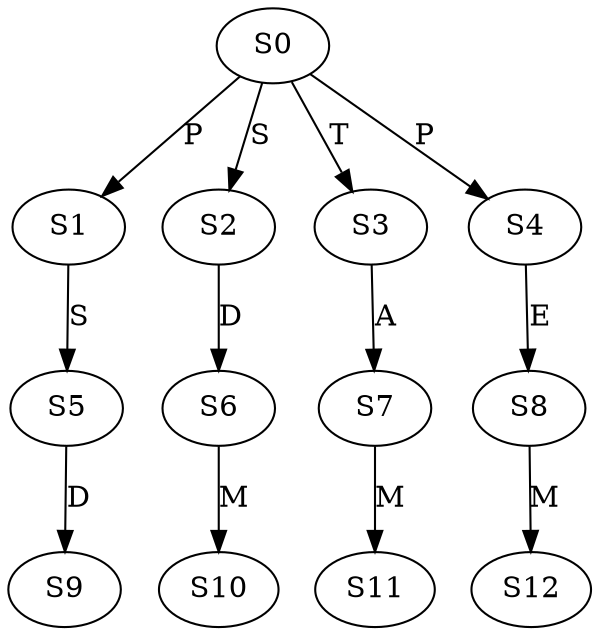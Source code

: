 strict digraph  {
	S0 -> S1 [ label = P ];
	S0 -> S2 [ label = S ];
	S0 -> S3 [ label = T ];
	S0 -> S4 [ label = P ];
	S1 -> S5 [ label = S ];
	S2 -> S6 [ label = D ];
	S3 -> S7 [ label = A ];
	S4 -> S8 [ label = E ];
	S5 -> S9 [ label = D ];
	S6 -> S10 [ label = M ];
	S7 -> S11 [ label = M ];
	S8 -> S12 [ label = M ];
}
